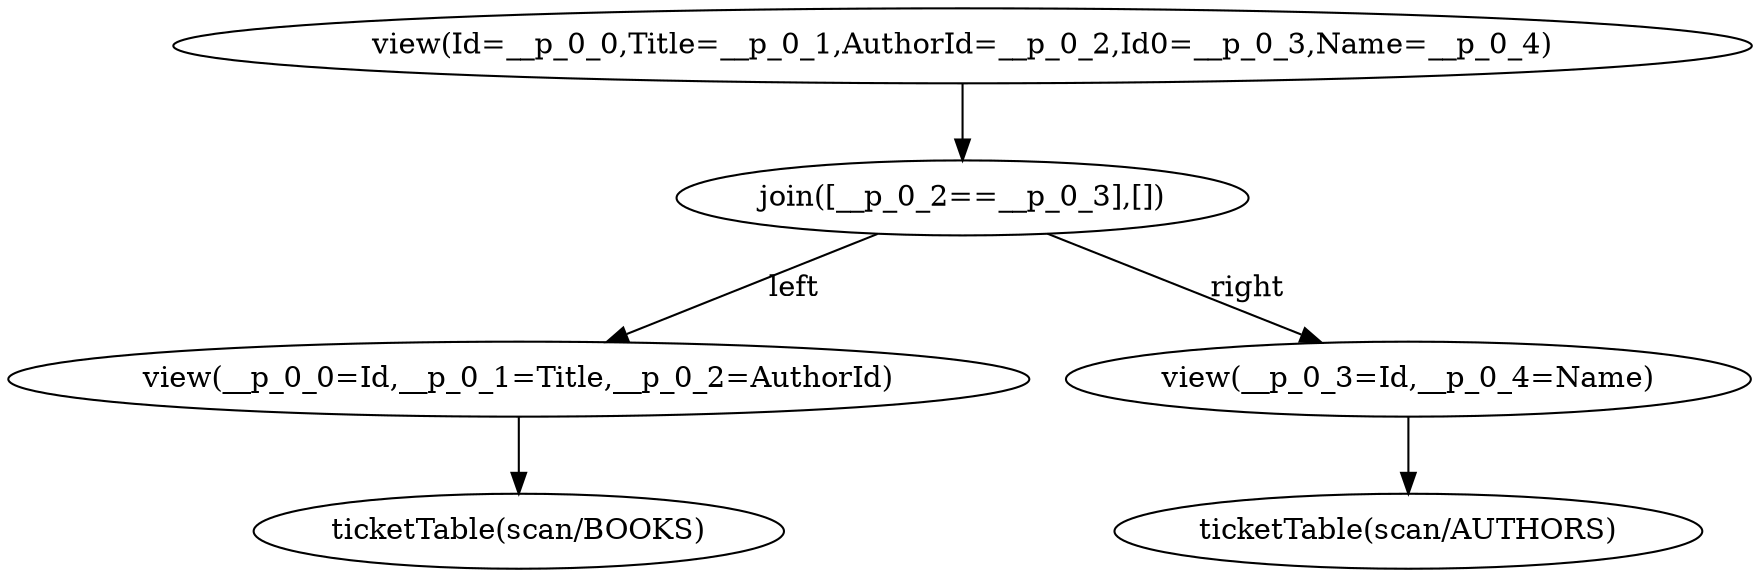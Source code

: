 digraph {
"op_0" ["label"="ticketTable(scan/BOOKS)"]
"op_1" ["label"="ticketTable(scan/AUTHORS)"]
"op_2" ["label"="view(__p_0_0=Id,__p_0_1=Title,__p_0_2=AuthorId)"]
"op_3" ["label"="view(__p_0_3=Id,__p_0_4=Name)"]
"op_4" ["label"="join([__p_0_2==__p_0_3],[])"]
"op_5" ["label"="view(Id=__p_0_0,Title=__p_0_1,AuthorId=__p_0_2,Id0=__p_0_3,Name=__p_0_4)"]
"op_2" -> "op_0"
"op_3" -> "op_1"
"op_4" -> "op_2" ["label"="left"]
"op_4" -> "op_3" ["label"="right"]
"op_5" -> "op_4"
}